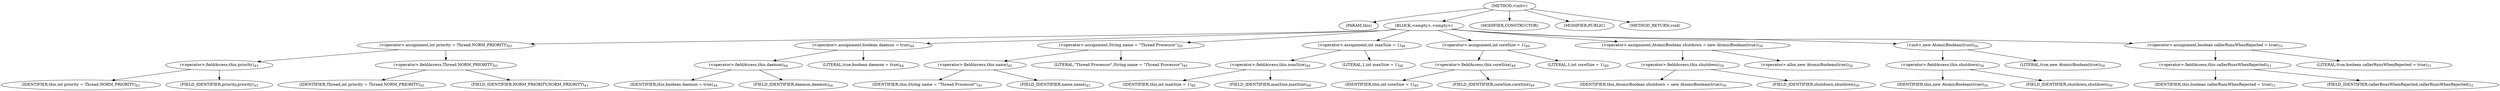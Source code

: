 digraph "&lt;init&gt;" {  
"550" [label = <(METHOD,&lt;init&gt;)> ]
"551" [label = <(PARAM,this)> ]
"552" [label = <(BLOCK,&lt;empty&gt;,&lt;empty&gt;)> ]
"553" [label = <(&lt;operator&gt;.assignment,int priority = Thread.NORM_PRIORITY)<SUB>43</SUB>> ]
"554" [label = <(&lt;operator&gt;.fieldAccess,this.priority)<SUB>43</SUB>> ]
"555" [label = <(IDENTIFIER,this,int priority = Thread.NORM_PRIORITY)<SUB>43</SUB>> ]
"556" [label = <(FIELD_IDENTIFIER,priority,priority)<SUB>43</SUB>> ]
"557" [label = <(&lt;operator&gt;.fieldAccess,Thread.NORM_PRIORITY)<SUB>43</SUB>> ]
"558" [label = <(IDENTIFIER,Thread,int priority = Thread.NORM_PRIORITY)<SUB>43</SUB>> ]
"559" [label = <(FIELD_IDENTIFIER,NORM_PRIORITY,NORM_PRIORITY)<SUB>43</SUB>> ]
"560" [label = <(&lt;operator&gt;.assignment,boolean daemon = true)<SUB>44</SUB>> ]
"561" [label = <(&lt;operator&gt;.fieldAccess,this.daemon)<SUB>44</SUB>> ]
"562" [label = <(IDENTIFIER,this,boolean daemon = true)<SUB>44</SUB>> ]
"563" [label = <(FIELD_IDENTIFIER,daemon,daemon)<SUB>44</SUB>> ]
"564" [label = <(LITERAL,true,boolean daemon = true)<SUB>44</SUB>> ]
"565" [label = <(&lt;operator&gt;.assignment,String name = &quot;Thread Processor&quot;)<SUB>45</SUB>> ]
"566" [label = <(&lt;operator&gt;.fieldAccess,this.name)<SUB>45</SUB>> ]
"567" [label = <(IDENTIFIER,this,String name = &quot;Thread Processor&quot;)<SUB>45</SUB>> ]
"568" [label = <(FIELD_IDENTIFIER,name,name)<SUB>45</SUB>> ]
"569" [label = <(LITERAL,&quot;Thread Processor&quot;,String name = &quot;Thread Processor&quot;)<SUB>45</SUB>> ]
"570" [label = <(&lt;operator&gt;.assignment,int maxSize = 1)<SUB>48</SUB>> ]
"571" [label = <(&lt;operator&gt;.fieldAccess,this.maxSize)<SUB>48</SUB>> ]
"572" [label = <(IDENTIFIER,this,int maxSize = 1)<SUB>48</SUB>> ]
"573" [label = <(FIELD_IDENTIFIER,maxSize,maxSize)<SUB>48</SUB>> ]
"574" [label = <(LITERAL,1,int maxSize = 1)<SUB>48</SUB>> ]
"575" [label = <(&lt;operator&gt;.assignment,int coreSize = 1)<SUB>49</SUB>> ]
"576" [label = <(&lt;operator&gt;.fieldAccess,this.coreSize)<SUB>49</SUB>> ]
"577" [label = <(IDENTIFIER,this,int coreSize = 1)<SUB>49</SUB>> ]
"578" [label = <(FIELD_IDENTIFIER,coreSize,coreSize)<SUB>49</SUB>> ]
"579" [label = <(LITERAL,1,int coreSize = 1)<SUB>49</SUB>> ]
"580" [label = <(&lt;operator&gt;.assignment,AtomicBoolean shutdown = new AtomicBoolean(true))<SUB>50</SUB>> ]
"581" [label = <(&lt;operator&gt;.fieldAccess,this.shutdown)<SUB>50</SUB>> ]
"582" [label = <(IDENTIFIER,this,AtomicBoolean shutdown = new AtomicBoolean(true))<SUB>50</SUB>> ]
"583" [label = <(FIELD_IDENTIFIER,shutdown,shutdown)<SUB>50</SUB>> ]
"584" [label = <(&lt;operator&gt;.alloc,new AtomicBoolean(true))<SUB>50</SUB>> ]
"585" [label = <(&lt;init&gt;,new AtomicBoolean(true))<SUB>50</SUB>> ]
"586" [label = <(&lt;operator&gt;.fieldAccess,this.shutdown)<SUB>50</SUB>> ]
"587" [label = <(IDENTIFIER,this,new AtomicBoolean(true))<SUB>50</SUB>> ]
"588" [label = <(FIELD_IDENTIFIER,shutdown,shutdown)<SUB>50</SUB>> ]
"589" [label = <(LITERAL,true,new AtomicBoolean(true))<SUB>50</SUB>> ]
"590" [label = <(&lt;operator&gt;.assignment,boolean callerRunsWhenRejected = true)<SUB>51</SUB>> ]
"591" [label = <(&lt;operator&gt;.fieldAccess,this.callerRunsWhenRejected)<SUB>51</SUB>> ]
"592" [label = <(IDENTIFIER,this,boolean callerRunsWhenRejected = true)<SUB>51</SUB>> ]
"593" [label = <(FIELD_IDENTIFIER,callerRunsWhenRejected,callerRunsWhenRejected)<SUB>51</SUB>> ]
"594" [label = <(LITERAL,true,boolean callerRunsWhenRejected = true)<SUB>51</SUB>> ]
"595" [label = <(MODIFIER,CONSTRUCTOR)> ]
"596" [label = <(MODIFIER,PUBLIC)> ]
"597" [label = <(METHOD_RETURN,void)> ]
  "550" -> "551" 
  "550" -> "552" 
  "550" -> "595" 
  "550" -> "596" 
  "550" -> "597" 
  "552" -> "553" 
  "552" -> "560" 
  "552" -> "565" 
  "552" -> "570" 
  "552" -> "575" 
  "552" -> "580" 
  "552" -> "585" 
  "552" -> "590" 
  "553" -> "554" 
  "553" -> "557" 
  "554" -> "555" 
  "554" -> "556" 
  "557" -> "558" 
  "557" -> "559" 
  "560" -> "561" 
  "560" -> "564" 
  "561" -> "562" 
  "561" -> "563" 
  "565" -> "566" 
  "565" -> "569" 
  "566" -> "567" 
  "566" -> "568" 
  "570" -> "571" 
  "570" -> "574" 
  "571" -> "572" 
  "571" -> "573" 
  "575" -> "576" 
  "575" -> "579" 
  "576" -> "577" 
  "576" -> "578" 
  "580" -> "581" 
  "580" -> "584" 
  "581" -> "582" 
  "581" -> "583" 
  "585" -> "586" 
  "585" -> "589" 
  "586" -> "587" 
  "586" -> "588" 
  "590" -> "591" 
  "590" -> "594" 
  "591" -> "592" 
  "591" -> "593" 
}
